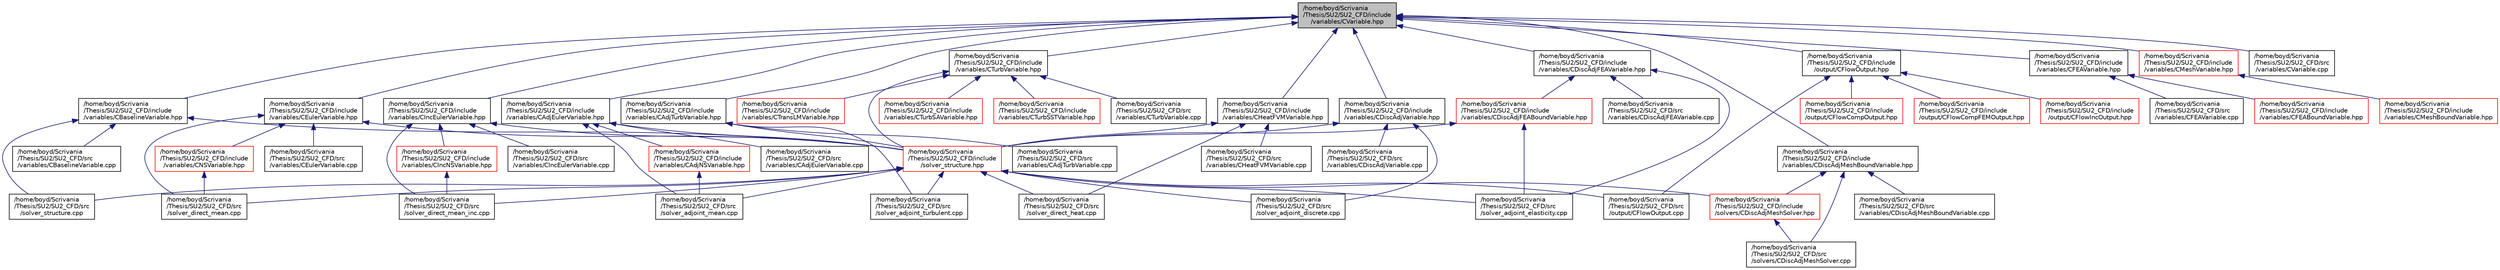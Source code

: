 digraph "/home/boyd/Scrivania/Thesis/SU2/SU2_CFD/include/variables/CVariable.hpp"
{
  edge [fontname="Helvetica",fontsize="10",labelfontname="Helvetica",labelfontsize="10"];
  node [fontname="Helvetica",fontsize="10",shape=record];
  Node39 [label="/home/boyd/Scrivania\l/Thesis/SU2/SU2_CFD/include\l/variables/CVariable.hpp",height=0.2,width=0.4,color="black", fillcolor="grey75", style="filled", fontcolor="black"];
  Node39 -> Node40 [dir="back",color="midnightblue",fontsize="10",style="solid",fontname="Helvetica"];
  Node40 [label="/home/boyd/Scrivania\l/Thesis/SU2/SU2_CFD/include\l/variables/CBaselineVariable.hpp",height=0.2,width=0.4,color="black", fillcolor="white", style="filled",URL="$_c_baseline_variable_8hpp.html",tooltip="Main class for defining the variables of a baseline solution from a restart file (for output)..."];
  Node40 -> Node41 [dir="back",color="midnightblue",fontsize="10",style="solid",fontname="Helvetica"];
  Node41 [label="/home/boyd/Scrivania\l/Thesis/SU2/SU2_CFD/include\l/solver_structure.hpp",height=0.2,width=0.4,color="red", fillcolor="white", style="filled",URL="$solver__structure_8hpp.html",tooltip="Headers of the main subroutines for solving partial differential equations. The subroutines and funct..."];
  Node41 -> Node82 [dir="back",color="midnightblue",fontsize="10",style="solid",fontname="Helvetica"];
  Node82 [label="/home/boyd/Scrivania\l/Thesis/SU2/SU2_CFD/include\l/solvers/CDiscAdjMeshSolver.hpp",height=0.2,width=0.4,color="red", fillcolor="white", style="filled",URL="$_c_disc_adj_mesh_solver_8hpp.html"];
  Node82 -> Node83 [dir="back",color="midnightblue",fontsize="10",style="solid",fontname="Helvetica"];
  Node83 [label="/home/boyd/Scrivania\l/Thesis/SU2/SU2_CFD/src\l/solvers/CDiscAdjMeshSolver.cpp",height=0.2,width=0.4,color="black", fillcolor="white", style="filled",URL="$_c_disc_adj_mesh_solver_8cpp.html",tooltip="Main subroutines for solving the discrete adjoint mesh problem. "];
  Node41 -> Node97 [dir="back",color="midnightblue",fontsize="10",style="solid",fontname="Helvetica"];
  Node97 [label="/home/boyd/Scrivania\l/Thesis/SU2/SU2_CFD/src\l/output/CFlowOutput.cpp",height=0.2,width=0.4,color="black", fillcolor="white", style="filled",URL="$_c_flow_output_8cpp.html"];
  Node41 -> Node102 [dir="back",color="midnightblue",fontsize="10",style="solid",fontname="Helvetica"];
  Node102 [label="/home/boyd/Scrivania\l/Thesis/SU2/SU2_CFD/src\l/solver_adjoint_discrete.cpp",height=0.2,width=0.4,color="black", fillcolor="white", style="filled",URL="$solver__adjoint__discrete_8cpp.html",tooltip="Main subroutines for solving the discrete adjoint problem. "];
  Node41 -> Node103 [dir="back",color="midnightblue",fontsize="10",style="solid",fontname="Helvetica"];
  Node103 [label="/home/boyd/Scrivania\l/Thesis/SU2/SU2_CFD/src\l/solver_adjoint_elasticity.cpp",height=0.2,width=0.4,color="black", fillcolor="white", style="filled",URL="$solver__adjoint__elasticity_8cpp.html",tooltip="Main subroutines for solving adjoint FEM elasticity problems. "];
  Node41 -> Node104 [dir="back",color="midnightblue",fontsize="10",style="solid",fontname="Helvetica"];
  Node104 [label="/home/boyd/Scrivania\l/Thesis/SU2/SU2_CFD/src\l/solver_adjoint_mean.cpp",height=0.2,width=0.4,color="black", fillcolor="white", style="filled",URL="$solver__adjoint__mean_8cpp.html"];
  Node41 -> Node105 [dir="back",color="midnightblue",fontsize="10",style="solid",fontname="Helvetica"];
  Node105 [label="/home/boyd/Scrivania\l/Thesis/SU2/SU2_CFD/src\l/solver_adjoint_turbulent.cpp",height=0.2,width=0.4,color="black", fillcolor="white", style="filled",URL="$solver__adjoint__turbulent_8cpp.html"];
  Node41 -> Node107 [dir="back",color="midnightblue",fontsize="10",style="solid",fontname="Helvetica"];
  Node107 [label="/home/boyd/Scrivania\l/Thesis/SU2/SU2_CFD/src\l/solver_direct_heat.cpp",height=0.2,width=0.4,color="black", fillcolor="white", style="filled",URL="$solver__direct__heat_8cpp.html"];
  Node41 -> Node108 [dir="back",color="midnightblue",fontsize="10",style="solid",fontname="Helvetica"];
  Node108 [label="/home/boyd/Scrivania\l/Thesis/SU2/SU2_CFD/src\l/solver_direct_mean.cpp",height=0.2,width=0.4,color="black", fillcolor="white", style="filled",URL="$solver__direct__mean_8cpp.html"];
  Node41 -> Node110 [dir="back",color="midnightblue",fontsize="10",style="solid",fontname="Helvetica"];
  Node110 [label="/home/boyd/Scrivania\l/Thesis/SU2/SU2_CFD/src\l/solver_direct_mean_inc.cpp",height=0.2,width=0.4,color="black", fillcolor="white", style="filled",URL="$solver__direct__mean__inc_8cpp.html"];
  Node41 -> Node113 [dir="back",color="midnightblue",fontsize="10",style="solid",fontname="Helvetica"];
  Node113 [label="/home/boyd/Scrivania\l/Thesis/SU2/SU2_CFD/src\l/solver_structure.cpp",height=0.2,width=0.4,color="black", fillcolor="white", style="filled",URL="$solver__structure_8cpp.html",tooltip="Main subroutines for solving primal and adjoint problems. "];
  Node40 -> Node113 [dir="back",color="midnightblue",fontsize="10",style="solid",fontname="Helvetica"];
  Node40 -> Node121 [dir="back",color="midnightblue",fontsize="10",style="solid",fontname="Helvetica"];
  Node121 [label="/home/boyd/Scrivania\l/Thesis/SU2/SU2_CFD/src\l/variables/CBaselineVariable.cpp",height=0.2,width=0.4,color="black", fillcolor="white", style="filled",URL="$_c_baseline_variable_8cpp.html",tooltip="Definition of the solution fields. "];
  Node39 -> Node122 [dir="back",color="midnightblue",fontsize="10",style="solid",fontname="Helvetica"];
  Node122 [label="/home/boyd/Scrivania\l/Thesis/SU2/SU2_CFD/include\l/variables/CEulerVariable.hpp",height=0.2,width=0.4,color="black", fillcolor="white", style="filled",URL="$_c_euler_variable_8hpp.html",tooltip="Class for defining the variables of the compressible Euler solver. "];
  Node122 -> Node41 [dir="back",color="midnightblue",fontsize="10",style="solid",fontname="Helvetica"];
  Node122 -> Node123 [dir="back",color="midnightblue",fontsize="10",style="solid",fontname="Helvetica"];
  Node123 [label="/home/boyd/Scrivania\l/Thesis/SU2/SU2_CFD/include\l/variables/CNSVariable.hpp",height=0.2,width=0.4,color="red", fillcolor="white", style="filled",URL="$_c_n_s_variable_8hpp.html",tooltip="Class for defining the variables of the compressible Navier-Stokes solver. "];
  Node123 -> Node108 [dir="back",color="midnightblue",fontsize="10",style="solid",fontname="Helvetica"];
  Node122 -> Node108 [dir="back",color="midnightblue",fontsize="10",style="solid",fontname="Helvetica"];
  Node122 -> Node125 [dir="back",color="midnightblue",fontsize="10",style="solid",fontname="Helvetica"];
  Node125 [label="/home/boyd/Scrivania\l/Thesis/SU2/SU2_CFD/src\l/variables/CEulerVariable.cpp",height=0.2,width=0.4,color="black", fillcolor="white", style="filled",URL="$_c_euler_variable_8cpp.html",tooltip="Definition of the solution fields. "];
  Node39 -> Node126 [dir="back",color="midnightblue",fontsize="10",style="solid",fontname="Helvetica"];
  Node126 [label="/home/boyd/Scrivania\l/Thesis/SU2/SU2_CFD/include\l/variables/CIncEulerVariable.hpp",height=0.2,width=0.4,color="black", fillcolor="white", style="filled",URL="$_c_inc_euler_variable_8hpp.html",tooltip="Class for defining the variables of the incompressible Euler solver. "];
  Node126 -> Node41 [dir="back",color="midnightblue",fontsize="10",style="solid",fontname="Helvetica"];
  Node126 -> Node127 [dir="back",color="midnightblue",fontsize="10",style="solid",fontname="Helvetica"];
  Node127 [label="/home/boyd/Scrivania\l/Thesis/SU2/SU2_CFD/include\l/variables/CIncNSVariable.hpp",height=0.2,width=0.4,color="red", fillcolor="white", style="filled",URL="$_c_inc_n_s_variable_8hpp.html",tooltip="Class for defining the variables of the incompressible Navier-Stokes solver. "];
  Node127 -> Node110 [dir="back",color="midnightblue",fontsize="10",style="solid",fontname="Helvetica"];
  Node126 -> Node110 [dir="back",color="midnightblue",fontsize="10",style="solid",fontname="Helvetica"];
  Node126 -> Node129 [dir="back",color="midnightblue",fontsize="10",style="solid",fontname="Helvetica"];
  Node129 [label="/home/boyd/Scrivania\l/Thesis/SU2/SU2_CFD/src\l/variables/CIncEulerVariable.cpp",height=0.2,width=0.4,color="black", fillcolor="white", style="filled",URL="$_c_inc_euler_variable_8cpp.html",tooltip="Definition of the variable classes for incompressible flow. "];
  Node39 -> Node130 [dir="back",color="midnightblue",fontsize="10",style="solid",fontname="Helvetica"];
  Node130 [label="/home/boyd/Scrivania\l/Thesis/SU2/SU2_CFD/include\l/variables/CTurbVariable.hpp",height=0.2,width=0.4,color="black", fillcolor="white", style="filled",URL="$_c_turb_variable_8hpp.html",tooltip="Base class for defining the variables of the turbulence model. "];
  Node130 -> Node41 [dir="back",color="midnightblue",fontsize="10",style="solid",fontname="Helvetica"];
  Node130 -> Node131 [dir="back",color="midnightblue",fontsize="10",style="solid",fontname="Helvetica"];
  Node131 [label="/home/boyd/Scrivania\l/Thesis/SU2/SU2_CFD/include\l/variables/CTransLMVariable.hpp",height=0.2,width=0.4,color="red", fillcolor="white", style="filled",URL="$_c_trans_l_m_variable_8hpp.html",tooltip="Declaration of the variables of the transition model. "];
  Node130 -> Node133 [dir="back",color="midnightblue",fontsize="10",style="solid",fontname="Helvetica"];
  Node133 [label="/home/boyd/Scrivania\l/Thesis/SU2/SU2_CFD/include\l/variables/CTurbSAVariable.hpp",height=0.2,width=0.4,color="red", fillcolor="white", style="filled",URL="$_c_turb_s_a_variable_8hpp.html",tooltip="Declaration of the variables of the SA turbulence model. "];
  Node130 -> Node135 [dir="back",color="midnightblue",fontsize="10",style="solid",fontname="Helvetica"];
  Node135 [label="/home/boyd/Scrivania\l/Thesis/SU2/SU2_CFD/include\l/variables/CTurbSSTVariable.hpp",height=0.2,width=0.4,color="red", fillcolor="white", style="filled",URL="$_c_turb_s_s_t_variable_8hpp.html",tooltip="Declaration of the variables of the SST turbulence model. "];
  Node130 -> Node137 [dir="back",color="midnightblue",fontsize="10",style="solid",fontname="Helvetica"];
  Node137 [label="/home/boyd/Scrivania\l/Thesis/SU2/SU2_CFD/src\l/variables/CTurbVariable.cpp",height=0.2,width=0.4,color="black", fillcolor="white", style="filled",URL="$_c_turb_variable_8cpp.html",tooltip="Definition of the solution fields. "];
  Node39 -> Node138 [dir="back",color="midnightblue",fontsize="10",style="solid",fontname="Helvetica"];
  Node138 [label="/home/boyd/Scrivania\l/Thesis/SU2/SU2_CFD/include\l/variables/CAdjEulerVariable.hpp",height=0.2,width=0.4,color="black", fillcolor="white", style="filled",URL="$_c_adj_euler_variable_8hpp.html",tooltip="Main class for defining the variables of the adjoint Euler solver. "];
  Node138 -> Node41 [dir="back",color="midnightblue",fontsize="10",style="solid",fontname="Helvetica"];
  Node138 -> Node139 [dir="back",color="midnightblue",fontsize="10",style="solid",fontname="Helvetica"];
  Node139 [label="/home/boyd/Scrivania\l/Thesis/SU2/SU2_CFD/include\l/variables/CAdjNSVariable.hpp",height=0.2,width=0.4,color="red", fillcolor="white", style="filled",URL="$_c_adj_n_s_variable_8hpp.html",tooltip="Main class for defining the variables of the adjoint Navier-Stokes solver. "];
  Node139 -> Node104 [dir="back",color="midnightblue",fontsize="10",style="solid",fontname="Helvetica"];
  Node138 -> Node104 [dir="back",color="midnightblue",fontsize="10",style="solid",fontname="Helvetica"];
  Node138 -> Node141 [dir="back",color="midnightblue",fontsize="10",style="solid",fontname="Helvetica"];
  Node141 [label="/home/boyd/Scrivania\l/Thesis/SU2/SU2_CFD/src\l/variables/CAdjEulerVariable.cpp",height=0.2,width=0.4,color="black", fillcolor="white", style="filled",URL="$_c_adj_euler_variable_8cpp.html",tooltip="Definition of the solution fields. "];
  Node39 -> Node142 [dir="back",color="midnightblue",fontsize="10",style="solid",fontname="Helvetica"];
  Node142 [label="/home/boyd/Scrivania\l/Thesis/SU2/SU2_CFD/include\l/variables/CAdjTurbVariable.hpp",height=0.2,width=0.4,color="black", fillcolor="white", style="filled",URL="$_c_adj_turb_variable_8hpp.html",tooltip="Main class for defining the variables of the adjoint turbulence model. "];
  Node142 -> Node41 [dir="back",color="midnightblue",fontsize="10",style="solid",fontname="Helvetica"];
  Node142 -> Node105 [dir="back",color="midnightblue",fontsize="10",style="solid",fontname="Helvetica"];
  Node142 -> Node143 [dir="back",color="midnightblue",fontsize="10",style="solid",fontname="Helvetica"];
  Node143 [label="/home/boyd/Scrivania\l/Thesis/SU2/SU2_CFD/src\l/variables/CAdjTurbVariable.cpp",height=0.2,width=0.4,color="black", fillcolor="white", style="filled",URL="$_c_adj_turb_variable_8cpp.html",tooltip="Definition of the solution fields. "];
  Node39 -> Node144 [dir="back",color="midnightblue",fontsize="10",style="solid",fontname="Helvetica"];
  Node144 [label="/home/boyd/Scrivania\l/Thesis/SU2/SU2_CFD/include\l/variables/CHeatFVMVariable.hpp",height=0.2,width=0.4,color="black", fillcolor="white", style="filled",URL="$_c_heat_f_v_m_variable_8hpp.html",tooltip="Class for defining the variables of the finite-volume heat equation solver. "];
  Node144 -> Node41 [dir="back",color="midnightblue",fontsize="10",style="solid",fontname="Helvetica"];
  Node144 -> Node107 [dir="back",color="midnightblue",fontsize="10",style="solid",fontname="Helvetica"];
  Node144 -> Node145 [dir="back",color="midnightblue",fontsize="10",style="solid",fontname="Helvetica"];
  Node145 [label="/home/boyd/Scrivania\l/Thesis/SU2/SU2_CFD/src\l/variables/CHeatFVMVariable.cpp",height=0.2,width=0.4,color="black", fillcolor="white", style="filled",URL="$_c_heat_f_v_m_variable_8cpp.html",tooltip="Definition of the solution fields. "];
  Node39 -> Node146 [dir="back",color="midnightblue",fontsize="10",style="solid",fontname="Helvetica"];
  Node146 [label="/home/boyd/Scrivania\l/Thesis/SU2/SU2_CFD/include\l/variables/CDiscAdjVariable.hpp",height=0.2,width=0.4,color="black", fillcolor="white", style="filled",URL="$_c_disc_adj_variable_8hpp.html",tooltip="Main class for defining the variables of the adjoint solver. "];
  Node146 -> Node41 [dir="back",color="midnightblue",fontsize="10",style="solid",fontname="Helvetica"];
  Node146 -> Node102 [dir="back",color="midnightblue",fontsize="10",style="solid",fontname="Helvetica"];
  Node146 -> Node147 [dir="back",color="midnightblue",fontsize="10",style="solid",fontname="Helvetica"];
  Node147 [label="/home/boyd/Scrivania\l/Thesis/SU2/SU2_CFD/src\l/variables/CDiscAdjVariable.cpp",height=0.2,width=0.4,color="black", fillcolor="white", style="filled",URL="$_c_disc_adj_variable_8cpp.html",tooltip="Main subroutines for the discrete adjoint variable structure. "];
  Node39 -> Node148 [dir="back",color="midnightblue",fontsize="10",style="solid",fontname="Helvetica"];
  Node148 [label="/home/boyd/Scrivania\l/Thesis/SU2/SU2_CFD/include\l/variables/CDiscAdjFEAVariable.hpp",height=0.2,width=0.4,color="black", fillcolor="white", style="filled",URL="$_c_disc_adj_f_e_a_variable_8hpp.html",tooltip="Main class for defining the variables of the adjoint FEA solver. "];
  Node148 -> Node149 [dir="back",color="midnightblue",fontsize="10",style="solid",fontname="Helvetica"];
  Node149 [label="/home/boyd/Scrivania\l/Thesis/SU2/SU2_CFD/include\l/variables/CDiscAdjFEABoundVariable.hpp",height=0.2,width=0.4,color="red", fillcolor="white", style="filled",URL="$_c_disc_adj_f_e_a_bound_variable_8hpp.html",tooltip="Main class for defining the variables of the adjoint FEA solver at the boundary. "];
  Node149 -> Node41 [dir="back",color="midnightblue",fontsize="10",style="solid",fontname="Helvetica"];
  Node149 -> Node103 [dir="back",color="midnightblue",fontsize="10",style="solid",fontname="Helvetica"];
  Node148 -> Node103 [dir="back",color="midnightblue",fontsize="10",style="solid",fontname="Helvetica"];
  Node148 -> Node151 [dir="back",color="midnightblue",fontsize="10",style="solid",fontname="Helvetica"];
  Node151 [label="/home/boyd/Scrivania\l/Thesis/SU2/SU2_CFD/src\l/variables/CDiscAdjFEAVariable.cpp",height=0.2,width=0.4,color="black", fillcolor="white", style="filled",URL="$_c_disc_adj_f_e_a_variable_8cpp.html",tooltip="Definition of the variables for FEM adjoint elastic structural problems. "];
  Node39 -> Node152 [dir="back",color="midnightblue",fontsize="10",style="solid",fontname="Helvetica"];
  Node152 [label="/home/boyd/Scrivania\l/Thesis/SU2/SU2_CFD/include\l/variables/CDiscAdjMeshBoundVariable.hpp",height=0.2,width=0.4,color="black", fillcolor="white", style="filled",URL="$_c_disc_adj_mesh_bound_variable_8hpp.html"];
  Node152 -> Node82 [dir="back",color="midnightblue",fontsize="10",style="solid",fontname="Helvetica"];
  Node152 -> Node83 [dir="back",color="midnightblue",fontsize="10",style="solid",fontname="Helvetica"];
  Node152 -> Node153 [dir="back",color="midnightblue",fontsize="10",style="solid",fontname="Helvetica"];
  Node153 [label="/home/boyd/Scrivania\l/Thesis/SU2/SU2_CFD/src\l/variables/CDiscAdjMeshBoundVariable.cpp",height=0.2,width=0.4,color="black", fillcolor="white", style="filled",URL="$_c_disc_adj_mesh_bound_variable_8cpp.html"];
  Node39 -> Node154 [dir="back",color="midnightblue",fontsize="10",style="solid",fontname="Helvetica"];
  Node154 [label="/home/boyd/Scrivania\l/Thesis/SU2/SU2_CFD/include\l/output/CFlowOutput.hpp",height=0.2,width=0.4,color="black", fillcolor="white", style="filled",URL="$_c_flow_output_8hpp.html",tooltip="Headers of the flow output. "];
  Node154 -> Node155 [dir="back",color="midnightblue",fontsize="10",style="solid",fontname="Helvetica"];
  Node155 [label="/home/boyd/Scrivania\l/Thesis/SU2/SU2_CFD/include\l/output/CFlowCompOutput.hpp",height=0.2,width=0.4,color="red", fillcolor="white", style="filled",URL="$_c_flow_comp_output_8hpp.html",tooltip="Headers of the compressible flow output. "];
  Node154 -> Node156 [dir="back",color="midnightblue",fontsize="10",style="solid",fontname="Helvetica"];
  Node156 [label="/home/boyd/Scrivania\l/Thesis/SU2/SU2_CFD/include\l/output/CFlowCompFEMOutput.hpp",height=0.2,width=0.4,color="red", fillcolor="white", style="filled",URL="$_c_flow_comp_f_e_m_output_8hpp.html",tooltip="Headers of the compressible FEM flow output. "];
  Node154 -> Node157 [dir="back",color="midnightblue",fontsize="10",style="solid",fontname="Helvetica"];
  Node157 [label="/home/boyd/Scrivania\l/Thesis/SU2/SU2_CFD/include\l/output/CFlowIncOutput.hpp",height=0.2,width=0.4,color="red", fillcolor="white", style="filled",URL="$_c_flow_inc_output_8hpp.html"];
  Node154 -> Node97 [dir="back",color="midnightblue",fontsize="10",style="solid",fontname="Helvetica"];
  Node39 -> Node158 [dir="back",color="midnightblue",fontsize="10",style="solid",fontname="Helvetica"];
  Node158 [label="/home/boyd/Scrivania\l/Thesis/SU2/SU2_CFD/include\l/variables/CFEAVariable.hpp",height=0.2,width=0.4,color="black", fillcolor="white", style="filled",URL="$_c_f_e_a_variable_8hpp.html",tooltip="Class for defining the variables of the FEM structural problem. "];
  Node158 -> Node159 [dir="back",color="midnightblue",fontsize="10",style="solid",fontname="Helvetica"];
  Node159 [label="/home/boyd/Scrivania\l/Thesis/SU2/SU2_CFD/include\l/variables/CFEABoundVariable.hpp",height=0.2,width=0.4,color="red", fillcolor="white", style="filled",URL="$_c_f_e_a_bound_variable_8hpp.html",tooltip="Class for defining the variables on the FEA boundaries for FSI applications. "];
  Node158 -> Node161 [dir="back",color="midnightblue",fontsize="10",style="solid",fontname="Helvetica"];
  Node161 [label="/home/boyd/Scrivania\l/Thesis/SU2/SU2_CFD/src\l/variables/CFEAVariable.cpp",height=0.2,width=0.4,color="black", fillcolor="white", style="filled",URL="$_c_f_e_a_variable_8cpp.html",tooltip="Definition of the variables for FEM elastic structural problems. "];
  Node39 -> Node162 [dir="back",color="midnightblue",fontsize="10",style="solid",fontname="Helvetica"];
  Node162 [label="/home/boyd/Scrivania\l/Thesis/SU2/SU2_CFD/include\l/variables/CMeshVariable.hpp",height=0.2,width=0.4,color="red", fillcolor="white", style="filled",URL="$_c_mesh_variable_8hpp.html",tooltip="Declaration and inlines of the class to define the variables of the mesh movement. "];
  Node162 -> Node163 [dir="back",color="midnightblue",fontsize="10",style="solid",fontname="Helvetica"];
  Node163 [label="/home/boyd/Scrivania\l/Thesis/SU2/SU2_CFD/include\l/variables/CMeshBoundVariable.hpp",height=0.2,width=0.4,color="red", fillcolor="white", style="filled",URL="$_c_mesh_bound_variable_8hpp.html",tooltip="Declaration and inlines of the class to define the variables of the mesh movement at the moving bound..."];
  Node39 -> Node166 [dir="back",color="midnightblue",fontsize="10",style="solid",fontname="Helvetica"];
  Node166 [label="/home/boyd/Scrivania\l/Thesis/SU2/SU2_CFD/src\l/variables/CVariable.cpp",height=0.2,width=0.4,color="black", fillcolor="white", style="filled",URL="$_c_variable_8cpp.html",tooltip="Definition of the solution fields. "];
}
